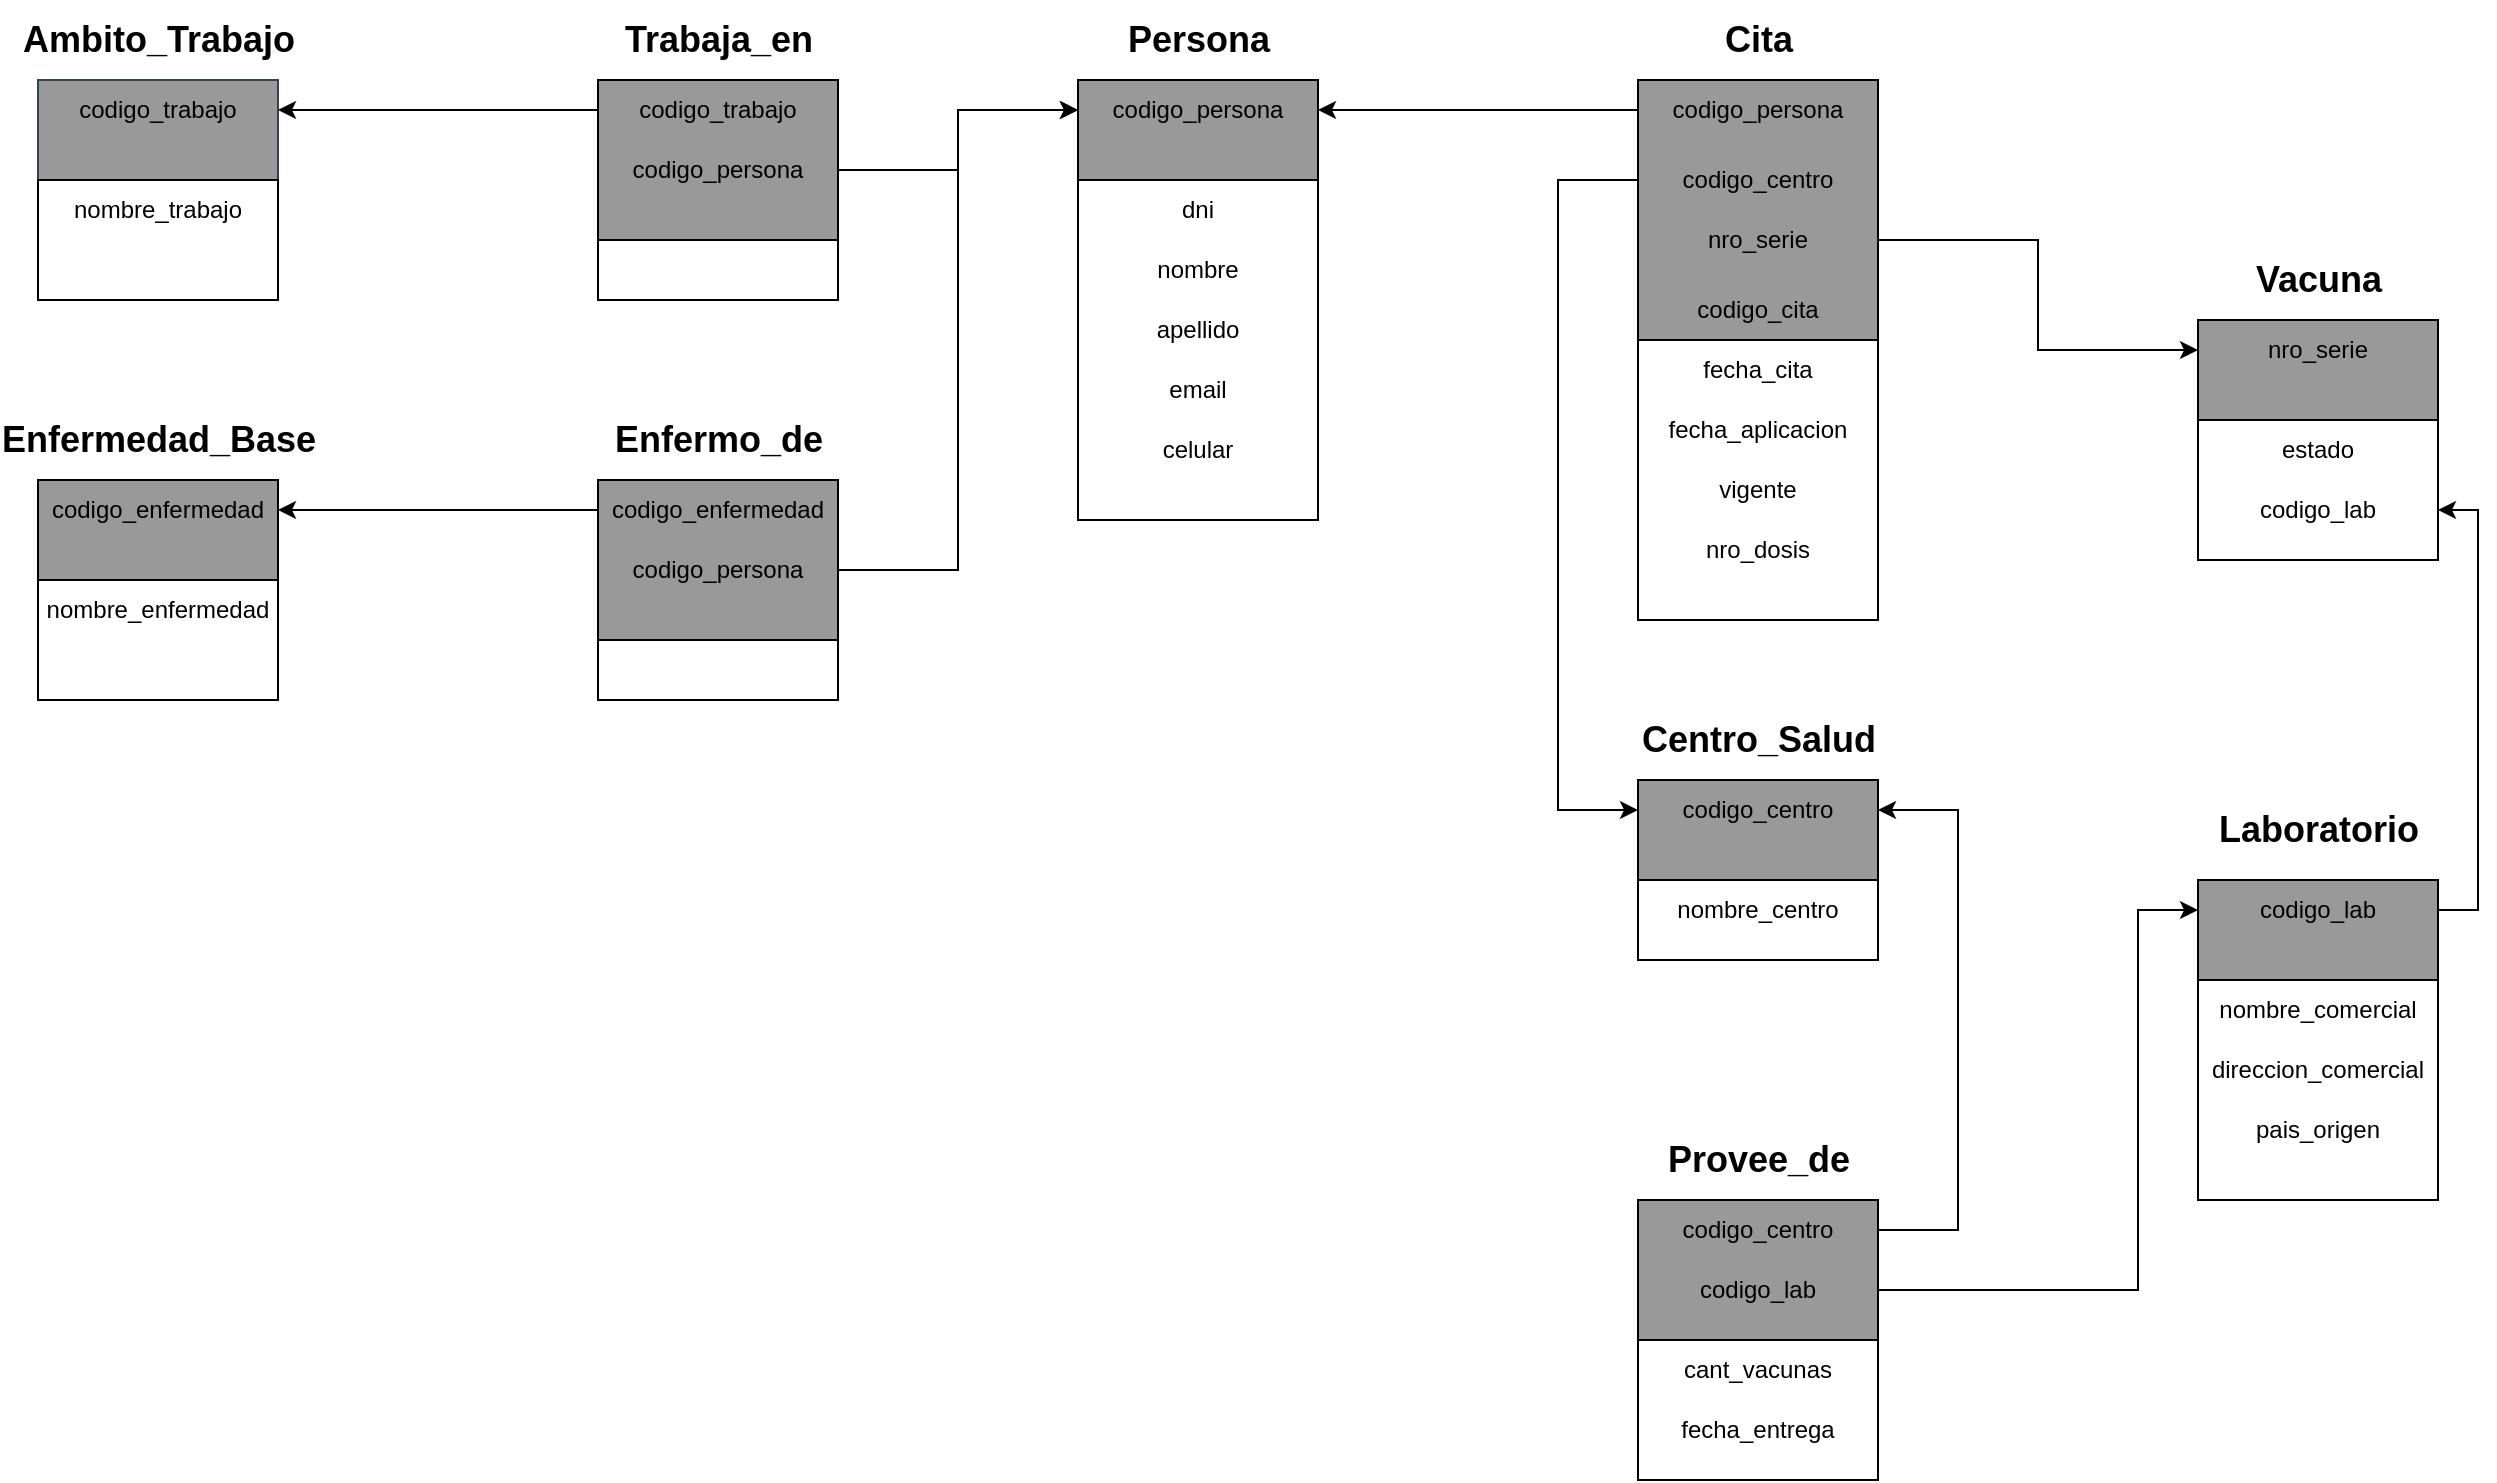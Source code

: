 <mxfile version="17.4.4" type="device"><diagram id="-JQ5_nk6v1e_lmCA9F4a" name="Page-1"><mxGraphModel dx="2476" dy="1900" grid="1" gridSize="10" guides="1" tooltips="1" connect="1" arrows="1" fold="1" page="1" pageScale="1" pageWidth="827" pageHeight="1169" math="0" shadow="0"><root><mxCell id="0"/><mxCell id="1" parent="0"/><mxCell id="_EHnpLdDyn_xY87zootK-1" value="" style="rounded=0;whiteSpace=wrap;html=1;fillColor=#999999;strokeColor=#314354;fontColor=#ffffff;" parent="1" vertex="1"><mxGeometry width="120" height="50" as="geometry"/></mxCell><mxCell id="_EHnpLdDyn_xY87zootK-2" value="" style="rounded=0;whiteSpace=wrap;html=1;" parent="1" vertex="1"><mxGeometry y="50" width="120" height="60" as="geometry"/></mxCell><mxCell id="_EHnpLdDyn_xY87zootK-3" value="Ambito_Trabajo" style="text;html=1;fontSize=18;fontStyle=1;verticalAlign=middle;align=center;" parent="1" vertex="1"><mxGeometry x="10" y="-40" width="100" height="40" as="geometry"/></mxCell><mxCell id="_EHnpLdDyn_xY87zootK-4" value="codigo_trabajo" style="text;html=1;strokeColor=none;fillColor=none;align=center;verticalAlign=middle;whiteSpace=wrap;rounded=0;fontSize=12;" parent="1" vertex="1"><mxGeometry width="120" height="30" as="geometry"/></mxCell><mxCell id="_EHnpLdDyn_xY87zootK-5" value="nombre_trabajo" style="text;html=1;strokeColor=none;fillColor=none;align=center;verticalAlign=middle;whiteSpace=wrap;rounded=0;fontSize=12;" parent="1" vertex="1"><mxGeometry y="50" width="120" height="30" as="geometry"/></mxCell><mxCell id="_EHnpLdDyn_xY87zootK-6" value="" style="rounded=0;whiteSpace=wrap;html=1;fontSize=12;fillColor=#999999;" parent="1" vertex="1"><mxGeometry y="200" width="120" height="50" as="geometry"/></mxCell><mxCell id="_EHnpLdDyn_xY87zootK-7" value="" style="rounded=0;whiteSpace=wrap;html=1;fontSize=12;" parent="1" vertex="1"><mxGeometry y="250" width="120" height="60" as="geometry"/></mxCell><mxCell id="_EHnpLdDyn_xY87zootK-8" value="Enfermedad_Base" style="text;strokeColor=none;fillColor=none;html=1;fontSize=18;fontStyle=1;verticalAlign=middle;align=center;" parent="1" vertex="1"><mxGeometry x="10" y="160" width="100" height="40" as="geometry"/></mxCell><mxCell id="_EHnpLdDyn_xY87zootK-9" value="" style="rounded=0;whiteSpace=wrap;html=1;fontSize=18;fillColor=#999999;" parent="1" vertex="1"><mxGeometry x="280" y="200" width="120" height="80" as="geometry"/></mxCell><mxCell id="_EHnpLdDyn_xY87zootK-10" value="codigo_enfermedad" style="text;html=1;strokeColor=none;fillColor=none;align=center;verticalAlign=middle;whiteSpace=wrap;rounded=0;fontSize=12;" parent="1" vertex="1"><mxGeometry y="200" width="120" height="30" as="geometry"/></mxCell><mxCell id="_EHnpLdDyn_xY87zootK-11" value="nombre_enfermedad" style="text;html=1;strokeColor=none;fillColor=none;align=center;verticalAlign=middle;whiteSpace=wrap;rounded=0;fontSize=12;" parent="1" vertex="1"><mxGeometry y="250" width="120" height="30" as="geometry"/></mxCell><mxCell id="_EHnpLdDyn_xY87zootK-12" value="" style="rounded=0;whiteSpace=wrap;html=1;fontSize=12;fillColor=#999999;" parent="1" vertex="1"><mxGeometry x="280" width="120" height="80" as="geometry"/></mxCell><mxCell id="_EHnpLdDyn_xY87zootK-13" value="" style="rounded=0;whiteSpace=wrap;html=1;fontSize=12;" parent="1" vertex="1"><mxGeometry x="280" y="80" width="120" height="30" as="geometry"/></mxCell><mxCell id="_EHnpLdDyn_xY87zootK-15" value="Enfermo_de" style="text;strokeColor=none;fillColor=none;html=1;fontSize=18;fontStyle=1;verticalAlign=middle;align=center;" parent="1" vertex="1"><mxGeometry x="290" y="160" width="100" height="40" as="geometry"/></mxCell><mxCell id="_EHnpLdDyn_xY87zootK-16" value="Trabaja_en" style="text;strokeColor=none;fillColor=none;html=1;fontSize=18;fontStyle=1;verticalAlign=middle;align=center;" parent="1" vertex="1"><mxGeometry x="290" y="-40" width="100" height="40" as="geometry"/></mxCell><mxCell id="_EHnpLdDyn_xY87zootK-17" value="" style="rounded=0;whiteSpace=wrap;html=1;fontSize=12;" parent="1" vertex="1"><mxGeometry x="280" y="280" width="120" height="30" as="geometry"/></mxCell><mxCell id="_EHnpLdDyn_xY87zootK-31" style="edgeStyle=orthogonalEdgeStyle;rounded=0;orthogonalLoop=1;jettySize=auto;html=1;entryX=1;entryY=0.5;entryDx=0;entryDy=0;fontSize=12;" parent="1" source="_EHnpLdDyn_xY87zootK-18" target="_EHnpLdDyn_xY87zootK-4" edge="1"><mxGeometry relative="1" as="geometry"/></mxCell><mxCell id="_EHnpLdDyn_xY87zootK-18" value="codigo_trabajo" style="text;html=1;strokeColor=none;fillColor=none;align=center;verticalAlign=middle;whiteSpace=wrap;rounded=0;fontSize=12;" parent="1" vertex="1"><mxGeometry x="280" width="120" height="30" as="geometry"/></mxCell><mxCell id="N7uSFrPXUMGRqPEEMzdd-8" style="edgeStyle=orthogonalEdgeStyle;rounded=0;orthogonalLoop=1;jettySize=auto;html=1;entryX=0;entryY=0.5;entryDx=0;entryDy=0;" parent="1" source="_EHnpLdDyn_xY87zootK-19" target="_EHnpLdDyn_xY87zootK-25" edge="1"><mxGeometry relative="1" as="geometry"/></mxCell><mxCell id="_EHnpLdDyn_xY87zootK-19" value="codigo_persona" style="text;html=1;strokeColor=none;fillColor=none;align=center;verticalAlign=middle;whiteSpace=wrap;rounded=0;fontSize=12;" parent="1" vertex="1"><mxGeometry x="280" y="30" width="120" height="30" as="geometry"/></mxCell><mxCell id="_EHnpLdDyn_xY87zootK-32" style="edgeStyle=orthogonalEdgeStyle;rounded=0;orthogonalLoop=1;jettySize=auto;html=1;fontSize=12;entryX=1;entryY=0.5;entryDx=0;entryDy=0;" parent="1" source="_EHnpLdDyn_xY87zootK-20" target="_EHnpLdDyn_xY87zootK-10" edge="1"><mxGeometry relative="1" as="geometry"><mxPoint x="150" y="215" as="targetPoint"/></mxGeometry></mxCell><mxCell id="_EHnpLdDyn_xY87zootK-20" value="codigo_enfermedad" style="text;html=1;strokeColor=none;fillColor=none;align=center;verticalAlign=middle;whiteSpace=wrap;rounded=0;fontSize=12;" parent="1" vertex="1"><mxGeometry x="280" y="200" width="120" height="30" as="geometry"/></mxCell><mxCell id="N7uSFrPXUMGRqPEEMzdd-7" style="edgeStyle=orthogonalEdgeStyle;rounded=0;orthogonalLoop=1;jettySize=auto;html=1;entryX=0;entryY=0.5;entryDx=0;entryDy=0;" parent="1" source="_EHnpLdDyn_xY87zootK-21" target="_EHnpLdDyn_xY87zootK-25" edge="1"><mxGeometry relative="1" as="geometry"/></mxCell><mxCell id="_EHnpLdDyn_xY87zootK-21" value="codigo_persona" style="text;html=1;strokeColor=none;fillColor=none;align=center;verticalAlign=middle;whiteSpace=wrap;rounded=0;fontSize=12;" parent="1" vertex="1"><mxGeometry x="280" y="230" width="120" height="30" as="geometry"/></mxCell><mxCell id="_EHnpLdDyn_xY87zootK-22" value="" style="rounded=0;whiteSpace=wrap;html=1;fontSize=18;fillColor=#999999;" parent="1" vertex="1"><mxGeometry x="520" width="120" height="50" as="geometry"/></mxCell><mxCell id="_EHnpLdDyn_xY87zootK-23" value="" style="rounded=0;whiteSpace=wrap;html=1;fontSize=18;" parent="1" vertex="1"><mxGeometry x="520" y="50" width="120" height="170" as="geometry"/></mxCell><mxCell id="_EHnpLdDyn_xY87zootK-24" value="Persona" style="text;strokeColor=none;fillColor=none;html=1;fontSize=18;fontStyle=1;verticalAlign=middle;align=center;" parent="1" vertex="1"><mxGeometry x="530" y="-40" width="100" height="40" as="geometry"/></mxCell><mxCell id="_EHnpLdDyn_xY87zootK-25" value="codigo_persona" style="text;html=1;strokeColor=none;fillColor=none;align=center;verticalAlign=middle;whiteSpace=wrap;rounded=0;fontSize=12;" parent="1" vertex="1"><mxGeometry x="520" width="120" height="30" as="geometry"/></mxCell><mxCell id="_EHnpLdDyn_xY87zootK-26" value="dni" style="text;html=1;strokeColor=none;fillColor=none;align=center;verticalAlign=middle;whiteSpace=wrap;rounded=0;fontSize=12;" parent="1" vertex="1"><mxGeometry x="520" y="50" width="120" height="30" as="geometry"/></mxCell><mxCell id="_EHnpLdDyn_xY87zootK-27" value="nombre" style="text;html=1;strokeColor=none;fillColor=none;align=center;verticalAlign=middle;whiteSpace=wrap;rounded=0;fontSize=12;" parent="1" vertex="1"><mxGeometry x="520" y="80" width="120" height="30" as="geometry"/></mxCell><mxCell id="_EHnpLdDyn_xY87zootK-28" value="apellido" style="text;html=1;strokeColor=none;fillColor=none;align=center;verticalAlign=middle;whiteSpace=wrap;rounded=0;fontSize=12;" parent="1" vertex="1"><mxGeometry x="520" y="110" width="120" height="30" as="geometry"/></mxCell><mxCell id="_EHnpLdDyn_xY87zootK-29" value="email" style="text;html=1;strokeColor=none;fillColor=none;align=center;verticalAlign=middle;whiteSpace=wrap;rounded=0;fontSize=12;" parent="1" vertex="1"><mxGeometry x="520" y="140" width="120" height="30" as="geometry"/></mxCell><mxCell id="_EHnpLdDyn_xY87zootK-30" value="celular" style="text;html=1;strokeColor=none;fillColor=none;align=center;verticalAlign=middle;whiteSpace=wrap;rounded=0;fontSize=12;" parent="1" vertex="1"><mxGeometry x="520" y="170" width="120" height="30" as="geometry"/></mxCell><mxCell id="_EHnpLdDyn_xY87zootK-35" value="" style="rounded=0;whiteSpace=wrap;html=1;fontSize=12;fillColor=#999999;" parent="1" vertex="1"><mxGeometry x="800" width="120" height="130" as="geometry"/></mxCell><mxCell id="_EHnpLdDyn_xY87zootK-36" value="Cita" style="text;strokeColor=none;fillColor=none;html=1;fontSize=18;fontStyle=1;verticalAlign=middle;align=center;" parent="1" vertex="1"><mxGeometry x="810" y="-40" width="100" height="40" as="geometry"/></mxCell><mxCell id="_EHnpLdDyn_xY87zootK-37" value="" style="rounded=0;whiteSpace=wrap;html=1;fontSize=12;" parent="1" vertex="1"><mxGeometry x="800" y="130" width="120" height="140" as="geometry"/></mxCell><mxCell id="_EHnpLdDyn_xY87zootK-38" value="codigo_cita" style="text;html=1;strokeColor=none;fillColor=none;align=center;verticalAlign=middle;whiteSpace=wrap;rounded=0;fontSize=12;" parent="1" vertex="1"><mxGeometry x="800" y="100" width="120" height="30" as="geometry"/></mxCell><mxCell id="_EHnpLdDyn_xY87zootK-39" value="nro_dosis" style="text;html=1;strokeColor=none;fillColor=none;align=center;verticalAlign=middle;whiteSpace=wrap;rounded=0;fontSize=12;" parent="1" vertex="1"><mxGeometry x="800" y="220" width="120" height="30" as="geometry"/></mxCell><mxCell id="_EHnpLdDyn_xY87zootK-40" value="fecha_cita" style="text;html=1;strokeColor=none;fillColor=none;align=center;verticalAlign=middle;whiteSpace=wrap;rounded=0;fontSize=12;" parent="1" vertex="1"><mxGeometry x="800" y="130" width="120" height="30" as="geometry"/></mxCell><mxCell id="_EHnpLdDyn_xY87zootK-41" value="fecha_aplicacion" style="text;html=1;strokeColor=none;fillColor=none;align=center;verticalAlign=middle;whiteSpace=wrap;rounded=0;fontSize=12;" parent="1" vertex="1"><mxGeometry x="800" y="160" width="120" height="30" as="geometry"/></mxCell><mxCell id="_EHnpLdDyn_xY87zootK-42" value="vigente" style="text;html=1;strokeColor=none;fillColor=none;align=center;verticalAlign=middle;whiteSpace=wrap;rounded=0;fontSize=12;" parent="1" vertex="1"><mxGeometry x="800" y="190" width="120" height="30" as="geometry"/></mxCell><mxCell id="_EHnpLdDyn_xY87zootK-46" style="edgeStyle=orthogonalEdgeStyle;rounded=0;orthogonalLoop=1;jettySize=auto;html=1;entryX=1;entryY=0.5;entryDx=0;entryDy=0;fontSize=12;" parent="1" source="_EHnpLdDyn_xY87zootK-43" target="_EHnpLdDyn_xY87zootK-25" edge="1"><mxGeometry relative="1" as="geometry"/></mxCell><mxCell id="_EHnpLdDyn_xY87zootK-43" value="codigo_persona" style="text;html=1;strokeColor=none;fillColor=none;align=center;verticalAlign=middle;whiteSpace=wrap;rounded=0;fontSize=12;" parent="1" vertex="1"><mxGeometry x="800" width="120" height="30" as="geometry"/></mxCell><mxCell id="N7uSFrPXUMGRqPEEMzdd-3" style="edgeStyle=orthogonalEdgeStyle;rounded=0;orthogonalLoop=1;jettySize=auto;html=1;entryX=0;entryY=0.5;entryDx=0;entryDy=0;" parent="1" source="_EHnpLdDyn_xY87zootK-44" target="_EHnpLdDyn_xY87zootK-77" edge="1"><mxGeometry relative="1" as="geometry"/></mxCell><mxCell id="_EHnpLdDyn_xY87zootK-44" value="nro_serie" style="text;html=1;strokeColor=none;fillColor=none;align=center;verticalAlign=middle;whiteSpace=wrap;rounded=0;fontSize=12;" parent="1" vertex="1"><mxGeometry x="800" y="65" width="120" height="30" as="geometry"/></mxCell><mxCell id="_EHnpLdDyn_xY87zootK-58" style="edgeStyle=orthogonalEdgeStyle;rounded=0;orthogonalLoop=1;jettySize=auto;html=1;entryX=0;entryY=0.5;entryDx=0;entryDy=0;fontSize=12;" parent="1" source="_EHnpLdDyn_xY87zootK-45" target="_EHnpLdDyn_xY87zootK-49" edge="1"><mxGeometry relative="1" as="geometry"><Array as="points"><mxPoint x="760" y="50"/><mxPoint x="760" y="365"/></Array></mxGeometry></mxCell><mxCell id="_EHnpLdDyn_xY87zootK-45" value="codigo_centro" style="text;html=1;strokeColor=none;fillColor=none;align=center;verticalAlign=middle;whiteSpace=wrap;rounded=0;fontSize=12;" parent="1" vertex="1"><mxGeometry x="800" y="35" width="120" height="30" as="geometry"/></mxCell><mxCell id="_EHnpLdDyn_xY87zootK-47" value="" style="rounded=0;whiteSpace=wrap;html=1;fontSize=12;fillColor=#999999;" parent="1" vertex="1"><mxGeometry x="800" y="350" width="120" height="50" as="geometry"/></mxCell><mxCell id="_EHnpLdDyn_xY87zootK-48" value="Centro_Salud" style="text;strokeColor=none;fillColor=none;html=1;fontSize=18;fontStyle=1;verticalAlign=middle;align=center;" parent="1" vertex="1"><mxGeometry x="810" y="310" width="100" height="40" as="geometry"/></mxCell><mxCell id="_EHnpLdDyn_xY87zootK-49" value="codigo_centro&lt;br&gt;" style="text;html=1;strokeColor=none;fillColor=none;align=center;verticalAlign=middle;whiteSpace=wrap;rounded=0;fontSize=12;" parent="1" vertex="1"><mxGeometry x="800" y="350" width="120" height="30" as="geometry"/></mxCell><mxCell id="_EHnpLdDyn_xY87zootK-50" value="" style="rounded=0;whiteSpace=wrap;html=1;fontSize=12;" parent="1" vertex="1"><mxGeometry x="800" y="400" width="120" height="40" as="geometry"/></mxCell><mxCell id="_EHnpLdDyn_xY87zootK-51" value="nombre_centro" style="text;html=1;strokeColor=none;fillColor=none;align=center;verticalAlign=middle;whiteSpace=wrap;rounded=0;fontSize=12;" parent="1" vertex="1"><mxGeometry x="800" y="400" width="120" height="30" as="geometry"/></mxCell><mxCell id="_EHnpLdDyn_xY87zootK-62" value="" style="rounded=0;whiteSpace=wrap;html=1;fontSize=12;" parent="1" vertex="1"><mxGeometry x="1080" y="170" width="120" height="70" as="geometry"/></mxCell><mxCell id="_EHnpLdDyn_xY87zootK-63" value="" style="rounded=0;whiteSpace=wrap;html=1;fontSize=12;fillColor=#999999;" parent="1" vertex="1"><mxGeometry x="1080" y="120" width="120" height="50" as="geometry"/></mxCell><mxCell id="_EHnpLdDyn_xY87zootK-64" value="" style="rounded=0;whiteSpace=wrap;html=1;fontSize=12;fillColor=#999999;" parent="1" vertex="1"><mxGeometry x="800" y="560" width="120" height="70" as="geometry"/></mxCell><mxCell id="_EHnpLdDyn_xY87zootK-65" value="" style="rounded=0;whiteSpace=wrap;html=1;fontSize=12;fillColor=#999999;" parent="1" vertex="1"><mxGeometry x="1080" y="400" width="120" height="50" as="geometry"/></mxCell><mxCell id="_EHnpLdDyn_xY87zootK-67" value="Laboratorio" style="text;strokeColor=none;fillColor=none;html=1;fontSize=18;fontStyle=1;verticalAlign=middle;align=center;" parent="1" vertex="1"><mxGeometry x="1090" y="355" width="100" height="40" as="geometry"/></mxCell><mxCell id="_EHnpLdDyn_xY87zootK-68" value="Provee_de" style="text;strokeColor=none;fillColor=none;html=1;fontSize=18;fontStyle=1;verticalAlign=middle;align=center;" parent="1" vertex="1"><mxGeometry x="810" y="520" width="100" height="40" as="geometry"/></mxCell><mxCell id="_EHnpLdDyn_xY87zootK-70" value="Vacuna" style="text;strokeColor=none;fillColor=none;html=1;fontSize=18;fontStyle=1;verticalAlign=middle;align=center;" parent="1" vertex="1"><mxGeometry x="1090" y="80" width="100" height="40" as="geometry"/></mxCell><mxCell id="_EHnpLdDyn_xY87zootK-72" value="" style="rounded=0;whiteSpace=wrap;html=1;fontSize=18;" parent="1" vertex="1"><mxGeometry x="1080" y="450" width="120" height="110" as="geometry"/></mxCell><mxCell id="_EHnpLdDyn_xY87zootK-73" value="" style="rounded=0;whiteSpace=wrap;html=1;fontSize=18;" parent="1" vertex="1"><mxGeometry x="800" y="630" width="120" height="70" as="geometry"/></mxCell><mxCell id="_EHnpLdDyn_xY87zootK-77" value="nro_serie" style="text;html=1;strokeColor=none;fillColor=none;align=center;verticalAlign=middle;whiteSpace=wrap;rounded=0;fontSize=12;" parent="1" vertex="1"><mxGeometry x="1080" y="120" width="120" height="30" as="geometry"/></mxCell><mxCell id="_EHnpLdDyn_xY87zootK-78" value="estado" style="text;html=1;strokeColor=none;fillColor=none;align=center;verticalAlign=middle;whiteSpace=wrap;rounded=0;fontSize=12;" parent="1" vertex="1"><mxGeometry x="1080" y="170" width="120" height="30" as="geometry"/></mxCell><mxCell id="_EHnpLdDyn_xY87zootK-83" style="edgeStyle=orthogonalEdgeStyle;rounded=0;orthogonalLoop=1;jettySize=auto;html=1;entryX=1;entryY=0.5;entryDx=0;entryDy=0;fontSize=12;" parent="1" source="_EHnpLdDyn_xY87zootK-80" target="_EHnpLdDyn_xY87zootK-49" edge="1"><mxGeometry relative="1" as="geometry"><Array as="points"><mxPoint x="960" y="575"/><mxPoint x="960" y="365"/></Array></mxGeometry></mxCell><mxCell id="_EHnpLdDyn_xY87zootK-80" value="codigo_centro" style="text;html=1;strokeColor=none;fillColor=none;align=center;verticalAlign=middle;whiteSpace=wrap;rounded=0;fontSize=12;" parent="1" vertex="1"><mxGeometry x="800" y="560" width="120" height="30" as="geometry"/></mxCell><mxCell id="_EHnpLdDyn_xY87zootK-88" style="edgeStyle=orthogonalEdgeStyle;rounded=0;orthogonalLoop=1;jettySize=auto;html=1;fontSize=12;entryX=0;entryY=0.5;entryDx=0;entryDy=0;" parent="1" source="_EHnpLdDyn_xY87zootK-81" target="_EHnpLdDyn_xY87zootK-84" edge="1"><mxGeometry relative="1" as="geometry"><Array as="points"><mxPoint x="1050" y="605"/><mxPoint x="1050" y="415"/></Array><mxPoint x="1070" y="420" as="targetPoint"/></mxGeometry></mxCell><mxCell id="_EHnpLdDyn_xY87zootK-81" value="codigo_lab" style="text;html=1;strokeColor=none;fillColor=none;align=center;verticalAlign=middle;whiteSpace=wrap;rounded=0;fontSize=12;" parent="1" vertex="1"><mxGeometry x="800" y="590" width="120" height="30" as="geometry"/></mxCell><mxCell id="_EHnpLdDyn_xY87zootK-82" value="cant_vacunas" style="text;html=1;strokeColor=none;fillColor=none;align=center;verticalAlign=middle;whiteSpace=wrap;rounded=0;fontSize=12;" parent="1" vertex="1"><mxGeometry x="800" y="630" width="120" height="30" as="geometry"/></mxCell><mxCell id="N7uSFrPXUMGRqPEEMzdd-4" style="edgeStyle=orthogonalEdgeStyle;rounded=0;orthogonalLoop=1;jettySize=auto;html=1;entryX=1;entryY=0.5;entryDx=0;entryDy=0;" parent="1" source="_EHnpLdDyn_xY87zootK-84" target="N7uSFrPXUMGRqPEEMzdd-1" edge="1"><mxGeometry relative="1" as="geometry"><Array as="points"><mxPoint x="1220" y="415"/><mxPoint x="1220" y="215"/></Array></mxGeometry></mxCell><mxCell id="_EHnpLdDyn_xY87zootK-84" value="codigo_lab" style="text;html=1;strokeColor=none;fillColor=none;align=center;verticalAlign=middle;whiteSpace=wrap;rounded=0;fontSize=12;" parent="1" vertex="1"><mxGeometry x="1080" y="400" width="120" height="30" as="geometry"/></mxCell><mxCell id="_EHnpLdDyn_xY87zootK-85" value="nombre_comercial" style="text;html=1;strokeColor=none;fillColor=none;align=center;verticalAlign=middle;whiteSpace=wrap;rounded=0;fontSize=12;" parent="1" vertex="1"><mxGeometry x="1080" y="450" width="120" height="30" as="geometry"/></mxCell><mxCell id="_EHnpLdDyn_xY87zootK-86" value="direccion_comercial" style="text;html=1;strokeColor=none;fillColor=none;align=center;verticalAlign=middle;whiteSpace=wrap;rounded=0;fontSize=12;" parent="1" vertex="1"><mxGeometry x="1080" y="480" width="120" height="30" as="geometry"/></mxCell><mxCell id="_EHnpLdDyn_xY87zootK-87" value="pais_origen" style="text;html=1;strokeColor=none;fillColor=none;align=center;verticalAlign=middle;whiteSpace=wrap;rounded=0;fontSize=12;" parent="1" vertex="1"><mxGeometry x="1080" y="510" width="120" height="30" as="geometry"/></mxCell><mxCell id="N7uSFrPXUMGRqPEEMzdd-1" value="codigo_lab" style="text;html=1;strokeColor=none;fillColor=none;align=center;verticalAlign=middle;whiteSpace=wrap;rounded=0;" parent="1" vertex="1"><mxGeometry x="1080" y="200" width="120" height="30" as="geometry"/></mxCell><mxCell id="N7uSFrPXUMGRqPEEMzdd-2" value="fecha_entrega" style="text;html=1;strokeColor=none;fillColor=none;align=center;verticalAlign=middle;whiteSpace=wrap;rounded=0;" parent="1" vertex="1"><mxGeometry x="800" y="660" width="120" height="30" as="geometry"/></mxCell></root></mxGraphModel></diagram></mxfile>